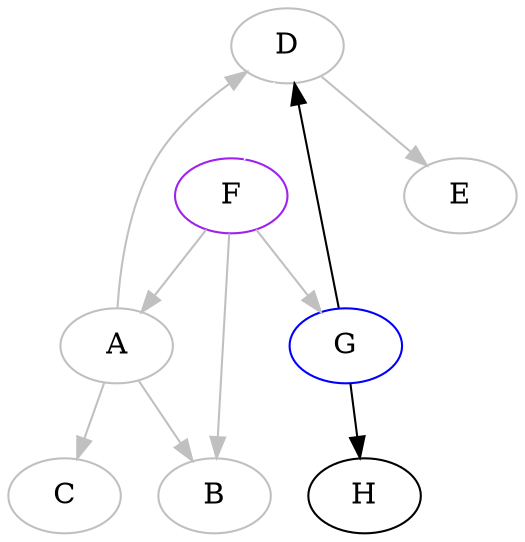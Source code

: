 digraph {
	D [label="D", color="gray"];
	F [label="F", color="purple"];
	H [label="H"];
	A [label="A", color="gray"];
	E [label="E", color="gray"];
	G [label="G", color="blue"];
	C [label="C", color="gray"];
	B [label="B", color="gray"];
	
	A -> C [color="gray"];
	A -> B [color="gray"];
	D -> E [color="gray"];
	D -> F [color="white"];
	F -> A [color="gray"];
	F -> G [color="gray"];
	F -> B [color="gray"];
	A -> D [color="gray"];
	G -> H;
	G -> D;
}